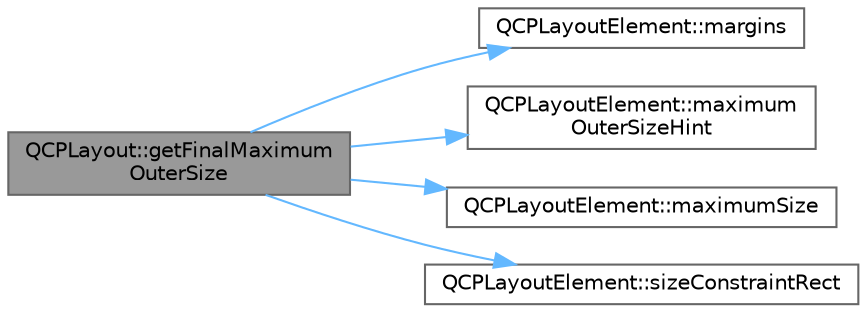 digraph "QCPLayout::getFinalMaximumOuterSize"
{
 // LATEX_PDF_SIZE
  bgcolor="transparent";
  edge [fontname=Helvetica,fontsize=10,labelfontname=Helvetica,labelfontsize=10];
  node [fontname=Helvetica,fontsize=10,shape=box,height=0.2,width=0.4];
  rankdir="LR";
  Node1 [label="QCPLayout::getFinalMaximum\lOuterSize",height=0.2,width=0.4,color="gray40", fillcolor="grey60", style="filled", fontcolor="black",tooltip=" "];
  Node1 -> Node2 [color="steelblue1",style="solid"];
  Node2 [label="QCPLayoutElement::margins",height=0.2,width=0.4,color="grey40", fillcolor="white", style="filled",URL="$class_q_c_p_layout_element.html#af4ac9450aa2d60863bf3a8ea0c940c9d",tooltip=" "];
  Node1 -> Node3 [color="steelblue1",style="solid"];
  Node3 [label="QCPLayoutElement::maximum\lOuterSizeHint",height=0.2,width=0.4,color="grey40", fillcolor="white", style="filled",URL="$class_q_c_p_layout_element.html#ad96efb977a26e360e8a64a4c1e56456d",tooltip=" "];
  Node1 -> Node4 [color="steelblue1",style="solid"];
  Node4 [label="QCPLayoutElement::maximumSize",height=0.2,width=0.4,color="grey40", fillcolor="white", style="filled",URL="$class_q_c_p_layout_element.html#afb9503858d4aa0f3b9f1794b084fb40a",tooltip=" "];
  Node1 -> Node5 [color="steelblue1",style="solid"];
  Node5 [label="QCPLayoutElement::sizeConstraintRect",height=0.2,width=0.4,color="grey40", fillcolor="white", style="filled",URL="$class_q_c_p_layout_element.html#a66136f121ee3e1c933b748761203cab4",tooltip=" "];
}
